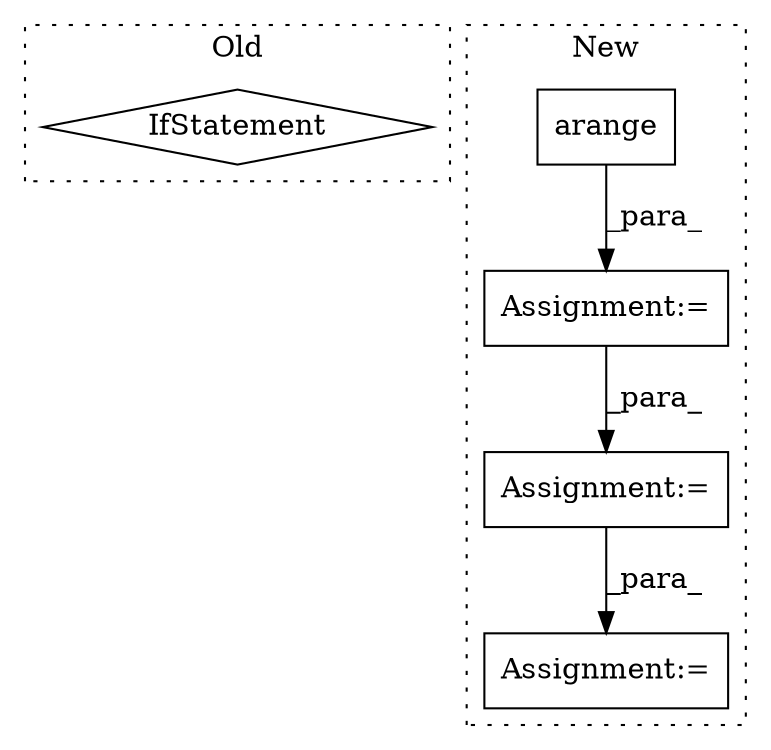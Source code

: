 digraph G {
subgraph cluster0 {
1 [label="IfStatement" a="25" s="6544" l="67" shape="diamond"];
label = "Old";
style="dotted";
}
subgraph cluster1 {
2 [label="arange" a="32" s="6394,6418" l="7,1" shape="box"];
3 [label="Assignment:=" a="7" s="6506" l="1" shape="box"];
4 [label="Assignment:=" a="7" s="6370" l="58" shape="box"];
5 [label="Assignment:=" a="7" s="6230" l="12" shape="box"];
label = "New";
style="dotted";
}
2 -> 4 [label="_para_"];
4 -> 5 [label="_para_"];
5 -> 3 [label="_para_"];
}